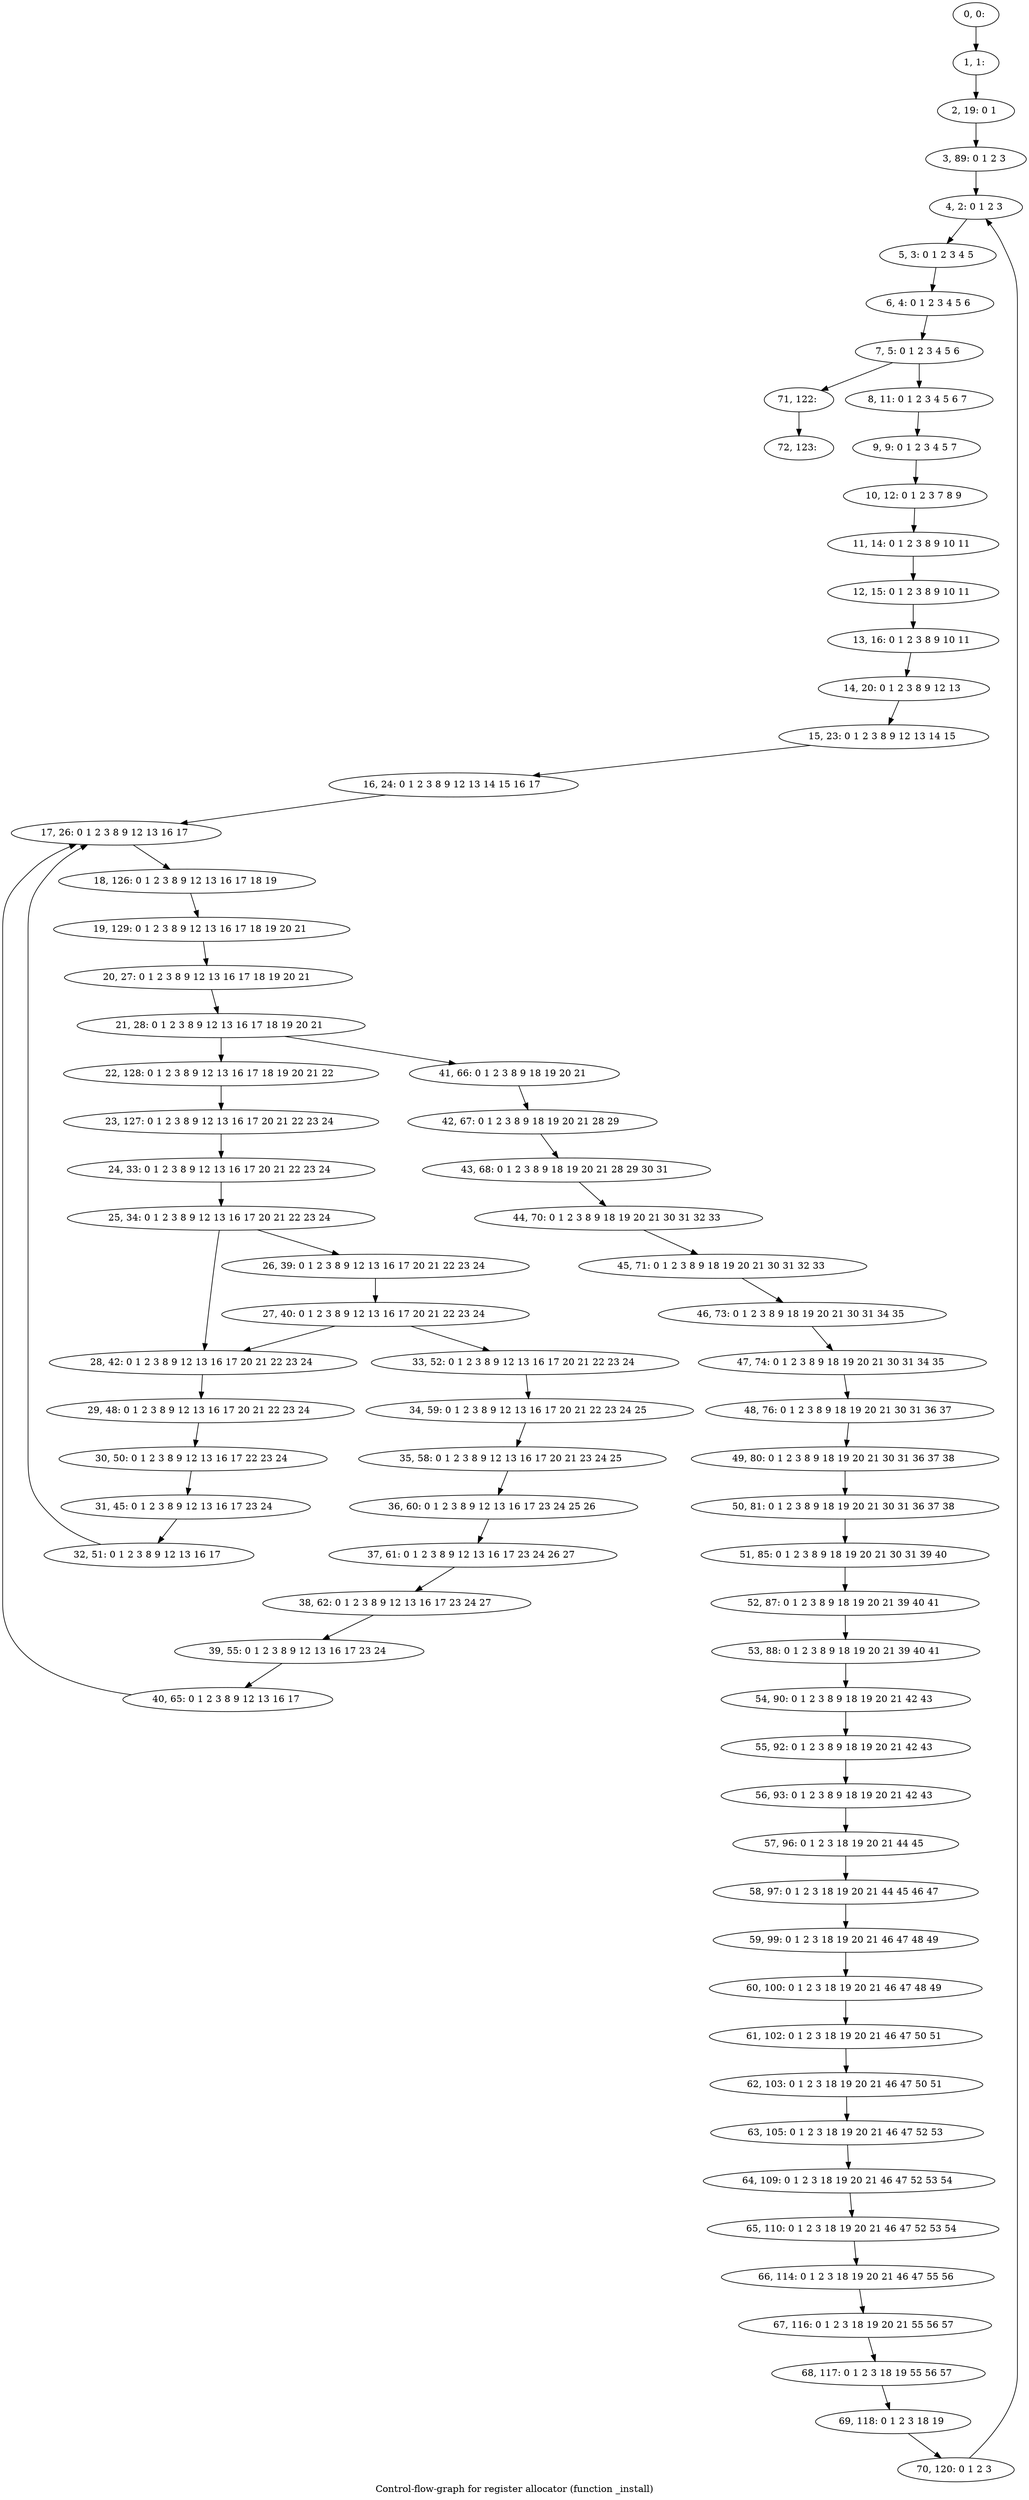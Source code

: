 digraph G {
graph [label="Control-flow-graph for register allocator (function _install)"]
0[label="0, 0: "];
1[label="1, 1: "];
2[label="2, 19: 0 1 "];
3[label="3, 89: 0 1 2 3 "];
4[label="4, 2: 0 1 2 3 "];
5[label="5, 3: 0 1 2 3 4 5 "];
6[label="6, 4: 0 1 2 3 4 5 6 "];
7[label="7, 5: 0 1 2 3 4 5 6 "];
8[label="8, 11: 0 1 2 3 4 5 6 7 "];
9[label="9, 9: 0 1 2 3 4 5 7 "];
10[label="10, 12: 0 1 2 3 7 8 9 "];
11[label="11, 14: 0 1 2 3 8 9 10 11 "];
12[label="12, 15: 0 1 2 3 8 9 10 11 "];
13[label="13, 16: 0 1 2 3 8 9 10 11 "];
14[label="14, 20: 0 1 2 3 8 9 12 13 "];
15[label="15, 23: 0 1 2 3 8 9 12 13 14 15 "];
16[label="16, 24: 0 1 2 3 8 9 12 13 14 15 16 17 "];
17[label="17, 26: 0 1 2 3 8 9 12 13 16 17 "];
18[label="18, 126: 0 1 2 3 8 9 12 13 16 17 18 19 "];
19[label="19, 129: 0 1 2 3 8 9 12 13 16 17 18 19 20 21 "];
20[label="20, 27: 0 1 2 3 8 9 12 13 16 17 18 19 20 21 "];
21[label="21, 28: 0 1 2 3 8 9 12 13 16 17 18 19 20 21 "];
22[label="22, 128: 0 1 2 3 8 9 12 13 16 17 18 19 20 21 22 "];
23[label="23, 127: 0 1 2 3 8 9 12 13 16 17 20 21 22 23 24 "];
24[label="24, 33: 0 1 2 3 8 9 12 13 16 17 20 21 22 23 24 "];
25[label="25, 34: 0 1 2 3 8 9 12 13 16 17 20 21 22 23 24 "];
26[label="26, 39: 0 1 2 3 8 9 12 13 16 17 20 21 22 23 24 "];
27[label="27, 40: 0 1 2 3 8 9 12 13 16 17 20 21 22 23 24 "];
28[label="28, 42: 0 1 2 3 8 9 12 13 16 17 20 21 22 23 24 "];
29[label="29, 48: 0 1 2 3 8 9 12 13 16 17 20 21 22 23 24 "];
30[label="30, 50: 0 1 2 3 8 9 12 13 16 17 22 23 24 "];
31[label="31, 45: 0 1 2 3 8 9 12 13 16 17 23 24 "];
32[label="32, 51: 0 1 2 3 8 9 12 13 16 17 "];
33[label="33, 52: 0 1 2 3 8 9 12 13 16 17 20 21 22 23 24 "];
34[label="34, 59: 0 1 2 3 8 9 12 13 16 17 20 21 22 23 24 25 "];
35[label="35, 58: 0 1 2 3 8 9 12 13 16 17 20 21 23 24 25 "];
36[label="36, 60: 0 1 2 3 8 9 12 13 16 17 23 24 25 26 "];
37[label="37, 61: 0 1 2 3 8 9 12 13 16 17 23 24 26 27 "];
38[label="38, 62: 0 1 2 3 8 9 12 13 16 17 23 24 27 "];
39[label="39, 55: 0 1 2 3 8 9 12 13 16 17 23 24 "];
40[label="40, 65: 0 1 2 3 8 9 12 13 16 17 "];
41[label="41, 66: 0 1 2 3 8 9 18 19 20 21 "];
42[label="42, 67: 0 1 2 3 8 9 18 19 20 21 28 29 "];
43[label="43, 68: 0 1 2 3 8 9 18 19 20 21 28 29 30 31 "];
44[label="44, 70: 0 1 2 3 8 9 18 19 20 21 30 31 32 33 "];
45[label="45, 71: 0 1 2 3 8 9 18 19 20 21 30 31 32 33 "];
46[label="46, 73: 0 1 2 3 8 9 18 19 20 21 30 31 34 35 "];
47[label="47, 74: 0 1 2 3 8 9 18 19 20 21 30 31 34 35 "];
48[label="48, 76: 0 1 2 3 8 9 18 19 20 21 30 31 36 37 "];
49[label="49, 80: 0 1 2 3 8 9 18 19 20 21 30 31 36 37 38 "];
50[label="50, 81: 0 1 2 3 8 9 18 19 20 21 30 31 36 37 38 "];
51[label="51, 85: 0 1 2 3 8 9 18 19 20 21 30 31 39 40 "];
52[label="52, 87: 0 1 2 3 8 9 18 19 20 21 39 40 41 "];
53[label="53, 88: 0 1 2 3 8 9 18 19 20 21 39 40 41 "];
54[label="54, 90: 0 1 2 3 8 9 18 19 20 21 42 43 "];
55[label="55, 92: 0 1 2 3 8 9 18 19 20 21 42 43 "];
56[label="56, 93: 0 1 2 3 8 9 18 19 20 21 42 43 "];
57[label="57, 96: 0 1 2 3 18 19 20 21 44 45 "];
58[label="58, 97: 0 1 2 3 18 19 20 21 44 45 46 47 "];
59[label="59, 99: 0 1 2 3 18 19 20 21 46 47 48 49 "];
60[label="60, 100: 0 1 2 3 18 19 20 21 46 47 48 49 "];
61[label="61, 102: 0 1 2 3 18 19 20 21 46 47 50 51 "];
62[label="62, 103: 0 1 2 3 18 19 20 21 46 47 50 51 "];
63[label="63, 105: 0 1 2 3 18 19 20 21 46 47 52 53 "];
64[label="64, 109: 0 1 2 3 18 19 20 21 46 47 52 53 54 "];
65[label="65, 110: 0 1 2 3 18 19 20 21 46 47 52 53 54 "];
66[label="66, 114: 0 1 2 3 18 19 20 21 46 47 55 56 "];
67[label="67, 116: 0 1 2 3 18 19 20 21 55 56 57 "];
68[label="68, 117: 0 1 2 3 18 19 55 56 57 "];
69[label="69, 118: 0 1 2 3 18 19 "];
70[label="70, 120: 0 1 2 3 "];
71[label="71, 122: "];
72[label="72, 123: "];
0->1 ;
1->2 ;
2->3 ;
3->4 ;
4->5 ;
5->6 ;
6->7 ;
7->8 ;
7->71 ;
8->9 ;
9->10 ;
10->11 ;
11->12 ;
12->13 ;
13->14 ;
14->15 ;
15->16 ;
16->17 ;
17->18 ;
18->19 ;
19->20 ;
20->21 ;
21->22 ;
21->41 ;
22->23 ;
23->24 ;
24->25 ;
25->26 ;
25->28 ;
26->27 ;
27->28 ;
27->33 ;
28->29 ;
29->30 ;
30->31 ;
31->32 ;
32->17 ;
33->34 ;
34->35 ;
35->36 ;
36->37 ;
37->38 ;
38->39 ;
39->40 ;
40->17 ;
41->42 ;
42->43 ;
43->44 ;
44->45 ;
45->46 ;
46->47 ;
47->48 ;
48->49 ;
49->50 ;
50->51 ;
51->52 ;
52->53 ;
53->54 ;
54->55 ;
55->56 ;
56->57 ;
57->58 ;
58->59 ;
59->60 ;
60->61 ;
61->62 ;
62->63 ;
63->64 ;
64->65 ;
65->66 ;
66->67 ;
67->68 ;
68->69 ;
69->70 ;
70->4 ;
71->72 ;
}
